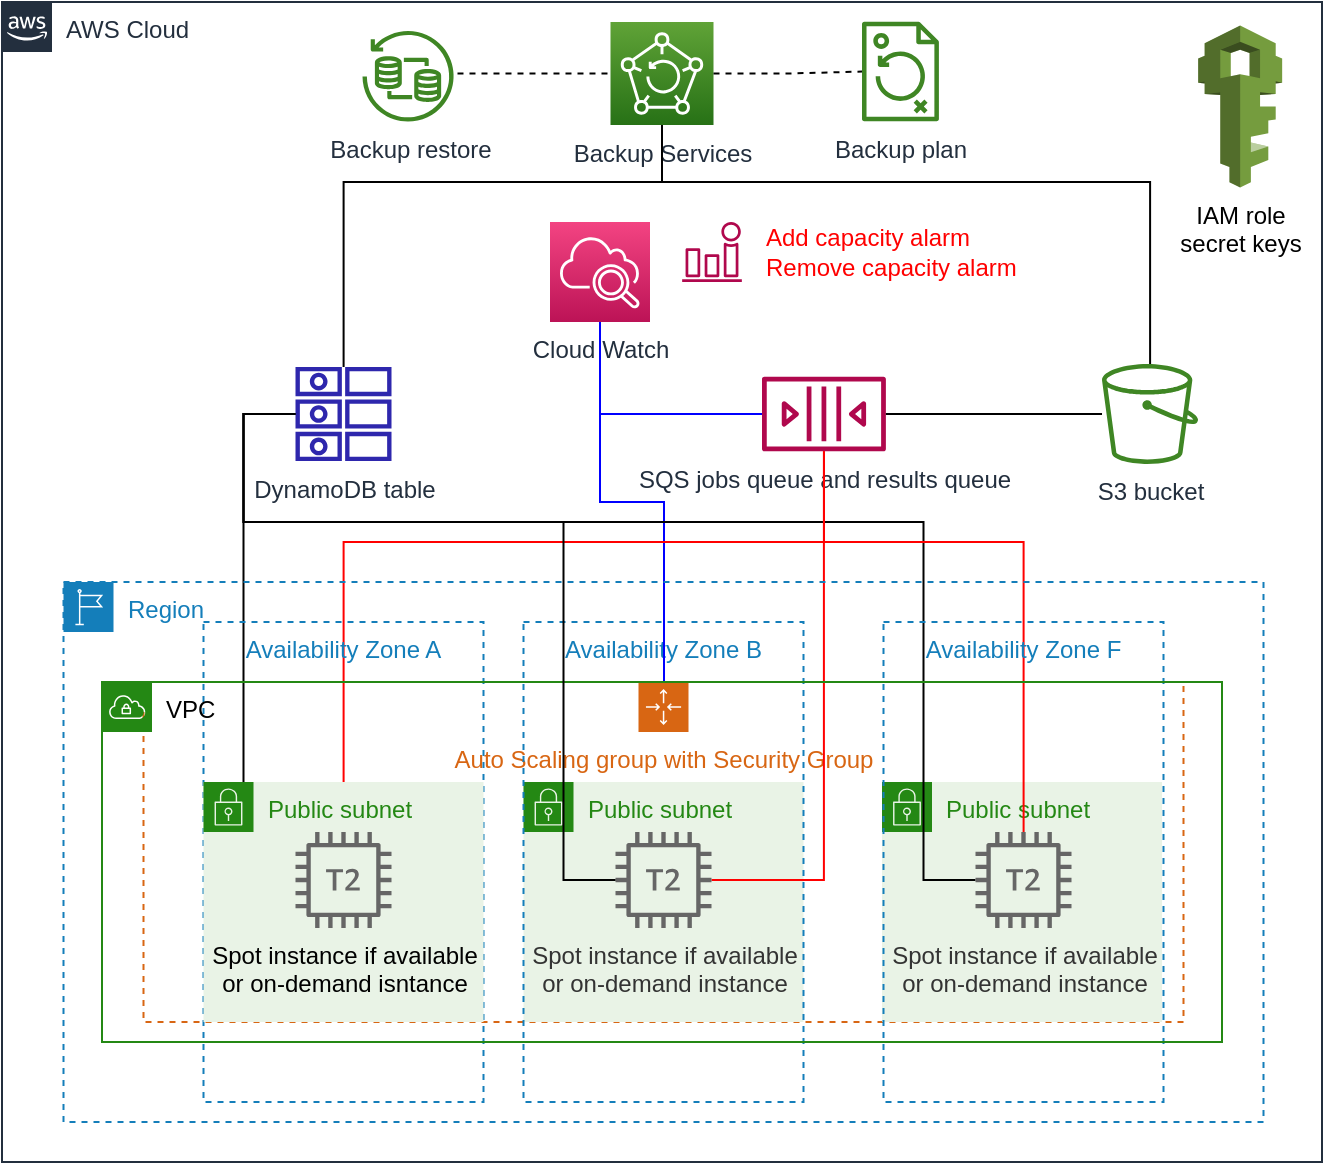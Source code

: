 <mxfile version="16.2.4" type="github">
  <diagram id="cME252c6W4aEXwsCyLv5" name="Page-1">
    <mxGraphModel dx="946" dy="589" grid="1" gridSize="10" guides="1" tooltips="1" connect="1" arrows="1" fold="1" page="1" pageScale="1" pageWidth="827" pageHeight="1169" math="0" shadow="0">
      <root>
        <mxCell id="0" />
        <mxCell id="1" parent="0" />
        <mxCell id="NMswbRZP6GI7_niNWSXg-5" value="Auto Scaling group with Security Group" style="points=[[0,0],[0.25,0],[0.5,0],[0.75,0],[1,0],[1,0.25],[1,0.5],[1,0.75],[1,1],[0.75,1],[0.5,1],[0.25,1],[0,1],[0,0.75],[0,0.5],[0,0.25]];outlineConnect=0;gradientColor=none;html=1;whiteSpace=wrap;fontSize=12;fontStyle=0;container=1;pointerEvents=0;collapsible=0;recursiveResize=0;shape=mxgraph.aws4.groupCenter;grIcon=mxgraph.aws4.group_auto_scaling_group;grStroke=1;strokeColor=#D86613;fillColor=none;verticalAlign=top;align=center;fontColor=#D86613;dashed=1;spacingTop=25;" parent="1" vertex="1">
          <mxGeometry x="160.75" y="360" width="520" height="170" as="geometry" />
        </mxCell>
        <mxCell id="vx9FvZYkrSe7CNMapO2O-8" value="Public subnet" style="points=[[0,0],[0.25,0],[0.5,0],[0.75,0],[1,0],[1,0.25],[1,0.5],[1,0.75],[1,1],[0.75,1],[0.5,1],[0.25,1],[0,1],[0,0.75],[0,0.5],[0,0.25]];outlineConnect=0;gradientColor=none;html=1;whiteSpace=wrap;fontSize=12;fontStyle=0;container=1;pointerEvents=0;collapsible=0;recursiveResize=0;shape=mxgraph.aws4.group;grIcon=mxgraph.aws4.group_security_group;grStroke=0;strokeColor=#248814;fillColor=#E9F3E6;verticalAlign=top;align=left;spacingLeft=30;fontColor=#248814;dashed=0;" vertex="1" parent="NMswbRZP6GI7_niNWSXg-5">
          <mxGeometry x="369.25" y="50" width="140" height="120" as="geometry" />
        </mxCell>
        <mxCell id="vx9FvZYkrSe7CNMapO2O-4" value="Public subnet" style="points=[[0,0],[0.25,0],[0.5,0],[0.75,0],[1,0],[1,0.25],[1,0.5],[1,0.75],[1,1],[0.75,1],[0.5,1],[0.25,1],[0,1],[0,0.75],[0,0.5],[0,0.25]];outlineConnect=0;gradientColor=none;html=1;whiteSpace=wrap;fontSize=12;fontStyle=0;container=1;pointerEvents=0;collapsible=0;recursiveResize=0;shape=mxgraph.aws4.group;grIcon=mxgraph.aws4.group_security_group;grStroke=0;strokeColor=#248814;fillColor=#E9F3E6;verticalAlign=top;align=left;spacingLeft=30;fontColor=#248814;dashed=0;" vertex="1" parent="NMswbRZP6GI7_niNWSXg-5">
          <mxGeometry x="190" y="50" width="140" height="120" as="geometry" />
        </mxCell>
        <mxCell id="NMswbRZP6GI7_niNWSXg-9" value="" style="shape=image;html=1;verticalAlign=top;verticalLabelPosition=bottom;labelBackgroundColor=#ffffff;imageAspect=0;aspect=fixed;image=https://cdn0.iconfinder.com/data/icons/font-awesome-solid-vol-2/512/ellipsis-h-128.png;fontColor=#666666;" parent="NMswbRZP6GI7_niNWSXg-5" vertex="1">
          <mxGeometry x="340" y="68" width="24" height="24" as="geometry" />
        </mxCell>
        <mxCell id="NMswbRZP6GI7_niNWSXg-7" value="Availability Zone B" style="fillColor=none;strokeColor=#147EBA;dashed=1;verticalAlign=top;fontStyle=0;fontColor=#147EBA;" parent="1" vertex="1">
          <mxGeometry x="350.75" y="330" width="140" height="240" as="geometry" />
        </mxCell>
        <mxCell id="NMswbRZP6GI7_niNWSXg-3" value="AWS Cloud" style="points=[[0,0],[0.25,0],[0.5,0],[0.75,0],[1,0],[1,0.25],[1,0.5],[1,0.75],[1,1],[0.75,1],[0.5,1],[0.25,1],[0,1],[0,0.75],[0,0.5],[0,0.25]];outlineConnect=0;gradientColor=none;html=1;whiteSpace=wrap;fontSize=12;fontStyle=0;container=0;pointerEvents=0;collapsible=0;recursiveResize=0;shape=mxgraph.aws4.group;grIcon=mxgraph.aws4.group_aws_cloud_alt;strokeColor=#232F3E;fillColor=none;verticalAlign=top;align=left;spacingLeft=30;fontColor=#232F3E;dashed=0;" parent="1" vertex="1">
          <mxGeometry x="90" y="20" width="660" height="580" as="geometry" />
        </mxCell>
        <mxCell id="pLaGBhMfTqFgUrWbgc2y-17" value="Backup Services" style="sketch=0;points=[[0,0,0],[0.25,0,0],[0.5,0,0],[0.75,0,0],[1,0,0],[0,1,0],[0.25,1,0],[0.5,1,0],[0.75,1,0],[1,1,0],[0,0.25,0],[0,0.5,0],[0,0.75,0],[1,0.25,0],[1,0.5,0],[1,0.75,0]];outlineConnect=0;fontColor=#232F3E;gradientColor=#60A337;gradientDirection=north;fillColor=#277116;strokeColor=#ffffff;dashed=0;verticalLabelPosition=bottom;verticalAlign=top;align=center;html=1;fontSize=12;fontStyle=0;aspect=fixed;shape=mxgraph.aws4.resourceIcon;resIcon=mxgraph.aws4.backup;" parent="1" vertex="1">
          <mxGeometry x="394.25" y="30" width="51.5" height="51.5" as="geometry" />
        </mxCell>
        <mxCell id="pLaGBhMfTqFgUrWbgc2y-19" value="Backup plan" style="sketch=0;outlineConnect=0;fontColor=#232F3E;gradientColor=none;fillColor=#3F8624;strokeColor=none;dashed=0;verticalLabelPosition=bottom;verticalAlign=top;align=center;html=1;fontSize=12;fontStyle=0;aspect=fixed;pointerEvents=1;shape=mxgraph.aws4.backup_plan;" parent="1" vertex="1">
          <mxGeometry x="520" y="29.75" width="38.45" height="50" as="geometry" />
        </mxCell>
        <mxCell id="pLaGBhMfTqFgUrWbgc2y-20" value="Backup restore" style="sketch=0;outlineConnect=0;fontColor=#232F3E;gradientColor=none;fillColor=#3F8624;strokeColor=none;dashed=0;verticalLabelPosition=bottom;verticalAlign=top;align=center;html=1;fontSize=12;fontStyle=0;aspect=fixed;pointerEvents=1;shape=mxgraph.aws4.backup_restore;" parent="1" vertex="1">
          <mxGeometry x="270" y="31.75" width="48" height="48" as="geometry" />
        </mxCell>
        <mxCell id="pLaGBhMfTqFgUrWbgc2y-23" style="edgeStyle=orthogonalEdgeStyle;rounded=0;orthogonalLoop=1;jettySize=auto;html=1;fontColor=#000000;startArrow=none;startFill=0;endArrow=none;endFill=0;strokeColor=#000000;" parent="1" source="NMswbRZP6GI7_niNWSXg-13" target="pLaGBhMfTqFgUrWbgc2y-17" edge="1">
          <mxGeometry relative="1" as="geometry">
            <Array as="points">
              <mxPoint x="664" y="110" />
              <mxPoint x="420" y="110" />
            </Array>
          </mxGeometry>
        </mxCell>
        <mxCell id="pLaGBhMfTqFgUrWbgc2y-21" style="edgeStyle=orthogonalEdgeStyle;rounded=0;orthogonalLoop=1;jettySize=auto;html=1;fontColor=#000000;startArrow=none;startFill=0;endArrow=none;endFill=0;strokeColor=#000000;" parent="1" source="NMswbRZP6GI7_niNWSXg-15" target="pLaGBhMfTqFgUrWbgc2y-17" edge="1">
          <mxGeometry relative="1" as="geometry">
            <Array as="points">
              <mxPoint x="260" y="110" />
              <mxPoint x="420" y="110" />
            </Array>
          </mxGeometry>
        </mxCell>
        <mxCell id="pLaGBhMfTqFgUrWbgc2y-31" style="edgeStyle=orthogonalEdgeStyle;rounded=0;orthogonalLoop=1;jettySize=auto;html=1;fontColor=#000000;startArrow=none;startFill=0;endArrow=none;endFill=0;strokeColor=#0000FF;" parent="1" source="pLaGBhMfTqFgUrWbgc2y-27" target="NMswbRZP6GI7_niNWSXg-5" edge="1">
          <mxGeometry relative="1" as="geometry">
            <Array as="points">
              <mxPoint x="389" y="270" />
              <mxPoint x="421" y="270" />
            </Array>
          </mxGeometry>
        </mxCell>
        <mxCell id="pLaGBhMfTqFgUrWbgc2y-27" value="Cloud Watch" style="sketch=0;points=[[0,0,0],[0.25,0,0],[0.5,0,0],[0.75,0,0],[1,0,0],[0,1,0],[0.25,1,0],[0.5,1,0],[0.75,1,0],[1,1,0],[0,0.25,0],[0,0.5,0],[0,0.75,0],[1,0.25,0],[1,0.5,0],[1,0.75,0]];points=[[0,0,0],[0.25,0,0],[0.5,0,0],[0.75,0,0],[1,0,0],[0,1,0],[0.25,1,0],[0.5,1,0],[0.75,1,0],[1,1,0],[0,0.25,0],[0,0.5,0],[0,0.75,0],[1,0.25,0],[1,0.5,0],[1,0.75,0]];outlineConnect=0;fontColor=#232F3E;gradientColor=#F34482;gradientDirection=north;fillColor=#BC1356;strokeColor=#ffffff;dashed=0;verticalLabelPosition=bottom;verticalAlign=top;align=center;html=1;fontSize=12;fontStyle=0;aspect=fixed;shape=mxgraph.aws4.resourceIcon;resIcon=mxgraph.aws4.cloudwatch_2;" parent="1" vertex="1">
          <mxGeometry x="364" y="130" width="50" height="50" as="geometry" />
        </mxCell>
        <mxCell id="NMswbRZP6GI7_niNWSXg-13" value="S3 bucket" style="sketch=0;outlineConnect=0;fontColor=#232F3E;gradientColor=none;fillColor=#3F8624;strokeColor=none;dashed=0;verticalLabelPosition=bottom;verticalAlign=top;align=center;html=1;fontSize=12;fontStyle=0;aspect=fixed;pointerEvents=1;shape=mxgraph.aws4.bucket;" parent="1" vertex="1">
          <mxGeometry x="640" y="201" width="48.08" height="50" as="geometry" />
        </mxCell>
        <mxCell id="pLaGBhMfTqFgUrWbgc2y-32" style="edgeStyle=orthogonalEdgeStyle;rounded=0;orthogonalLoop=1;jettySize=auto;html=1;fontColor=#000000;startArrow=none;startFill=0;endArrow=none;endFill=0;strokeColor=#0000FF;" parent="1" source="NMswbRZP6GI7_niNWSXg-14" target="pLaGBhMfTqFgUrWbgc2y-27" edge="1">
          <mxGeometry relative="1" as="geometry" />
        </mxCell>
        <mxCell id="NMswbRZP6GI7_niNWSXg-14" value="SQS jobs queue and results queue" style="sketch=0;outlineConnect=0;fontColor=#232F3E;gradientColor=none;fillColor=#B0084D;strokeColor=none;dashed=0;verticalLabelPosition=bottom;verticalAlign=top;align=center;html=1;fontSize=12;fontStyle=0;aspect=fixed;pointerEvents=1;shape=mxgraph.aws4.queue;horizontal=1;" parent="1" vertex="1">
          <mxGeometry x="470" y="207.34" width="61.94" height="37.32" as="geometry" />
        </mxCell>
        <mxCell id="pLaGBhMfTqFgUrWbgc2y-3" style="edgeStyle=orthogonalEdgeStyle;rounded=0;orthogonalLoop=1;jettySize=auto;html=1;fontColor=#000000;endArrow=none;endFill=0;" parent="1" source="NMswbRZP6GI7_niNWSXg-13" target="NMswbRZP6GI7_niNWSXg-14" edge="1">
          <mxGeometry relative="1" as="geometry" />
        </mxCell>
        <mxCell id="NMswbRZP6GI7_niNWSXg-15" value="DynamoDB table" style="sketch=0;outlineConnect=0;fontColor=#232F3E;gradientColor=none;fillColor=#2E27AD;strokeColor=none;dashed=0;verticalLabelPosition=bottom;verticalAlign=top;align=center;html=1;fontSize=12;fontStyle=0;aspect=fixed;pointerEvents=1;shape=mxgraph.aws4.attributes;" parent="1" vertex="1">
          <mxGeometry x="236.75" y="202" width="48" height="48" as="geometry" />
        </mxCell>
        <mxCell id="pLaGBhMfTqFgUrWbgc2y-14" style="edgeStyle=orthogonalEdgeStyle;rounded=0;orthogonalLoop=1;jettySize=auto;html=1;fontColor=#000000;startArrow=none;startFill=0;endArrow=none;endFill=0;strokeColor=#000000;" parent="1" source="NMswbRZP6GI7_niNWSXg-15" target="NMswbRZP6GI7_niNWSXg-10" edge="1">
          <mxGeometry relative="1" as="geometry">
            <Array as="points">
              <mxPoint x="210.75" y="226" />
              <mxPoint x="210.75" y="459" />
            </Array>
          </mxGeometry>
        </mxCell>
        <mxCell id="pLaGBhMfTqFgUrWbgc2y-8" style="edgeStyle=orthogonalEdgeStyle;rounded=0;orthogonalLoop=1;jettySize=auto;html=1;fontColor=#000000;startArrow=none;startFill=0;endArrow=none;endFill=0;strokeColor=#FF0000;" parent="1" source="NMswbRZP6GI7_niNWSXg-10" target="NMswbRZP6GI7_niNWSXg-14" edge="1">
          <mxGeometry relative="1" as="geometry">
            <mxPoint x="420.75" y="260" as="targetPoint" />
            <Array as="points">
              <mxPoint x="261" y="290" />
              <mxPoint x="501" y="290" />
            </Array>
          </mxGeometry>
        </mxCell>
        <mxCell id="pLaGBhMfTqFgUrWbgc2y-16" style="edgeStyle=orthogonalEdgeStyle;rounded=0;orthogonalLoop=1;jettySize=auto;html=1;fontColor=#000000;startArrow=none;startFill=0;endArrow=none;endFill=0;strokeColor=#000000;" parent="1" source="NMswbRZP6GI7_niNWSXg-15" target="NMswbRZP6GI7_niNWSXg-12" edge="1">
          <mxGeometry relative="1" as="geometry">
            <Array as="points">
              <mxPoint x="210.75" y="226" />
              <mxPoint x="210.75" y="280" />
              <mxPoint x="550.75" y="280" />
              <mxPoint x="550.75" y="459" />
            </Array>
          </mxGeometry>
        </mxCell>
        <mxCell id="pLaGBhMfTqFgUrWbgc2y-11" style="edgeStyle=orthogonalEdgeStyle;rounded=0;orthogonalLoop=1;jettySize=auto;html=1;fontColor=#000000;startArrow=none;startFill=0;endArrow=none;endFill=0;strokeColor=#FF0000;" parent="1" source="NMswbRZP6GI7_niNWSXg-12" target="NMswbRZP6GI7_niNWSXg-14" edge="1">
          <mxGeometry relative="1" as="geometry">
            <Array as="points">
              <mxPoint x="601" y="290" />
              <mxPoint x="501" y="290" />
            </Array>
          </mxGeometry>
        </mxCell>
        <mxCell id="pLaGBhMfTqFgUrWbgc2y-25" style="edgeStyle=orthogonalEdgeStyle;rounded=0;orthogonalLoop=1;jettySize=auto;html=1;fontColor=#000000;startArrow=none;startFill=0;endArrow=none;endFill=0;strokeColor=#000000;dashed=1;" parent="1" source="pLaGBhMfTqFgUrWbgc2y-17" target="pLaGBhMfTqFgUrWbgc2y-19" edge="1">
          <mxGeometry relative="1" as="geometry" />
        </mxCell>
        <mxCell id="pLaGBhMfTqFgUrWbgc2y-24" value="" style="edgeStyle=orthogonalEdgeStyle;rounded=0;orthogonalLoop=1;jettySize=auto;html=1;fontColor=#000000;startArrow=none;startFill=0;endArrow=none;endFill=0;strokeColor=#000000;dashed=1;" parent="1" source="pLaGBhMfTqFgUrWbgc2y-20" target="pLaGBhMfTqFgUrWbgc2y-17" edge="1">
          <mxGeometry relative="1" as="geometry" />
        </mxCell>
        <mxCell id="pLaGBhMfTqFgUrWbgc2y-28" style="edgeStyle=orthogonalEdgeStyle;rounded=0;orthogonalLoop=1;jettySize=auto;html=1;fontColor=#000000;startArrow=none;startFill=0;endArrow=none;endFill=0;strokeColor=#FF0000;" parent="1" source="NMswbRZP6GI7_niNWSXg-11" target="NMswbRZP6GI7_niNWSXg-14" edge="1">
          <mxGeometry relative="1" as="geometry" />
        </mxCell>
        <mxCell id="pLaGBhMfTqFgUrWbgc2y-29" value="" style="sketch=0;outlineConnect=0;fontColor=#232F3E;gradientColor=none;fillColor=#B0084D;strokeColor=none;dashed=0;verticalLabelPosition=bottom;verticalAlign=top;align=center;html=1;fontSize=12;fontStyle=0;aspect=fixed;pointerEvents=1;shape=mxgraph.aws4.alarm;" parent="1" vertex="1">
          <mxGeometry x="430" y="130" width="30" height="30" as="geometry" />
        </mxCell>
        <mxCell id="NMswbRZP6GI7_niNWSXg-4" value="Region" style="points=[[0,0],[0.25,0],[0.5,0],[0.75,0],[1,0],[1,0.25],[1,0.5],[1,0.75],[1,1],[0.75,1],[0.5,1],[0.25,1],[0,1],[0,0.75],[0,0.5],[0,0.25]];outlineConnect=0;gradientColor=none;html=1;whiteSpace=wrap;fontSize=12;fontStyle=0;container=0;pointerEvents=0;collapsible=0;recursiveResize=0;shape=mxgraph.aws4.group;grIcon=mxgraph.aws4.group_region;strokeColor=#147EBA;fillColor=none;verticalAlign=top;align=left;spacingLeft=30;fontColor=#147EBA;dashed=1;" parent="1" vertex="1">
          <mxGeometry x="120.75" y="310" width="600" height="270" as="geometry" />
        </mxCell>
        <mxCell id="NMswbRZP6GI7_niNWSXg-6" value="Availability Zone A" style="fillColor=none;strokeColor=#147EBA;dashed=1;verticalAlign=top;fontStyle=0;fontColor=#147EBA;" parent="1" vertex="1">
          <mxGeometry x="190.75" y="330" width="140" height="240" as="geometry" />
        </mxCell>
        <mxCell id="NMswbRZP6GI7_niNWSXg-8" value="Availability Zone F" style="fillColor=none;strokeColor=#147EBA;dashed=1;verticalAlign=top;fontStyle=0;fontColor=#147EBA;" parent="1" vertex="1">
          <mxGeometry x="530.75" y="330" width="140" height="240" as="geometry" />
        </mxCell>
        <mxCell id="NMswbRZP6GI7_niNWSXg-12" value="Spot instance if available&lt;br&gt;or on-demand instance" style="sketch=0;outlineConnect=0;fontColor=#333333;fillColor=#666666;strokeColor=#666666;dashed=0;verticalLabelPosition=bottom;verticalAlign=top;align=center;html=1;fontSize=12;fontStyle=0;aspect=fixed;pointerEvents=1;shape=mxgraph.aws4.t2_instance;" parent="1" vertex="1">
          <mxGeometry x="576.75" y="435" width="48" height="48" as="geometry" />
        </mxCell>
        <mxCell id="pLaGBhMfTqFgUrWbgc2y-33" value="Add capacity alarm&lt;br&gt;Remove capacity alarm" style="text;html=1;align=left;verticalAlign=middle;resizable=0;points=[];autosize=1;strokeColor=none;fillColor=none;fontColor=#FF0000;" parent="1" vertex="1">
          <mxGeometry x="470" y="130" width="140" height="30" as="geometry" />
        </mxCell>
        <mxCell id="vx9FvZYkrSe7CNMapO2O-1" value="IAM role&lt;br&gt;secret keys" style="outlineConnect=0;dashed=0;verticalLabelPosition=bottom;verticalAlign=top;align=center;html=1;shape=mxgraph.aws3.iam;fillColor=#759C3E;gradientColor=none;" vertex="1" parent="1">
          <mxGeometry x="688.08" y="31.75" width="42" height="81" as="geometry" />
        </mxCell>
        <mxCell id="vx9FvZYkrSe7CNMapO2O-3" value="&lt;font color=&quot;#000000&quot;&gt;VPC&lt;/font&gt;" style="points=[[0,0],[0.25,0],[0.5,0],[0.75,0],[1,0],[1,0.25],[1,0.5],[1,0.75],[1,1],[0.75,1],[0.5,1],[0.25,1],[0,1],[0,0.75],[0,0.5],[0,0.25]];outlineConnect=0;gradientColor=none;html=1;whiteSpace=wrap;fontSize=12;fontStyle=0;container=1;pointerEvents=0;collapsible=0;recursiveResize=0;shape=mxgraph.aws4.group;grIcon=mxgraph.aws4.group_vpc;strokeColor=#248814;fillColor=none;verticalAlign=top;align=left;spacingLeft=30;fontColor=#AAB7B8;dashed=0;" vertex="1" parent="1">
          <mxGeometry x="140" y="360" width="560" height="180" as="geometry" />
        </mxCell>
        <mxCell id="vx9FvZYkrSe7CNMapO2O-5" value="Public subnet" style="points=[[0,0],[0.25,0],[0.5,0],[0.75,0],[1,0],[1,0.25],[1,0.5],[1,0.75],[1,1],[0.75,1],[0.5,1],[0.25,1],[0,1],[0,0.75],[0,0.5],[0,0.25]];outlineConnect=0;gradientColor=none;html=1;whiteSpace=wrap;fontSize=12;fontStyle=0;container=1;pointerEvents=0;collapsible=0;recursiveResize=0;shape=mxgraph.aws4.group;grIcon=mxgraph.aws4.group_security_group;grStroke=0;strokeColor=#248814;fillColor=#E9F3E6;verticalAlign=top;align=left;spacingLeft=30;fontColor=#248814;dashed=0;" vertex="1" parent="vx9FvZYkrSe7CNMapO2O-3">
          <mxGeometry x="50.75" y="50" width="140" height="120" as="geometry" />
        </mxCell>
        <mxCell id="NMswbRZP6GI7_niNWSXg-10" value="Spot instance if available&lt;br&gt;or on-demand isntance" style="sketch=0;outlineConnect=0;fontColor=#000000;gradientColor=none;fillColor=#666666;strokeColor=none;dashed=0;verticalLabelPosition=bottom;verticalAlign=top;align=center;html=1;fontSize=12;fontStyle=0;aspect=fixed;pointerEvents=1;shape=mxgraph.aws4.t2_instance;" parent="vx9FvZYkrSe7CNMapO2O-3" vertex="1">
          <mxGeometry x="96.75" y="75" width="48" height="48" as="geometry" />
        </mxCell>
        <mxCell id="NMswbRZP6GI7_niNWSXg-11" value="Spot instance if available&lt;br&gt;or on-demand instance" style="sketch=0;outlineConnect=0;fontColor=#333333;fillColor=#666666;strokeColor=#666666;dashed=0;verticalLabelPosition=bottom;verticalAlign=top;align=center;html=1;fontSize=12;fontStyle=0;aspect=fixed;pointerEvents=1;shape=mxgraph.aws4.t2_instance;" parent="1" vertex="1">
          <mxGeometry x="396.75" y="435" width="48" height="48" as="geometry" />
        </mxCell>
        <mxCell id="pLaGBhMfTqFgUrWbgc2y-15" style="edgeStyle=orthogonalEdgeStyle;rounded=0;orthogonalLoop=1;jettySize=auto;html=1;fontColor=#000000;startArrow=none;startFill=0;endArrow=none;endFill=0;strokeColor=#000000;" parent="1" source="NMswbRZP6GI7_niNWSXg-15" target="NMswbRZP6GI7_niNWSXg-11" edge="1">
          <mxGeometry relative="1" as="geometry">
            <Array as="points">
              <mxPoint x="210.75" y="226" />
              <mxPoint x="210.75" y="280" />
              <mxPoint x="370.75" y="280" />
              <mxPoint x="370.75" y="459" />
            </Array>
          </mxGeometry>
        </mxCell>
      </root>
    </mxGraphModel>
  </diagram>
</mxfile>

